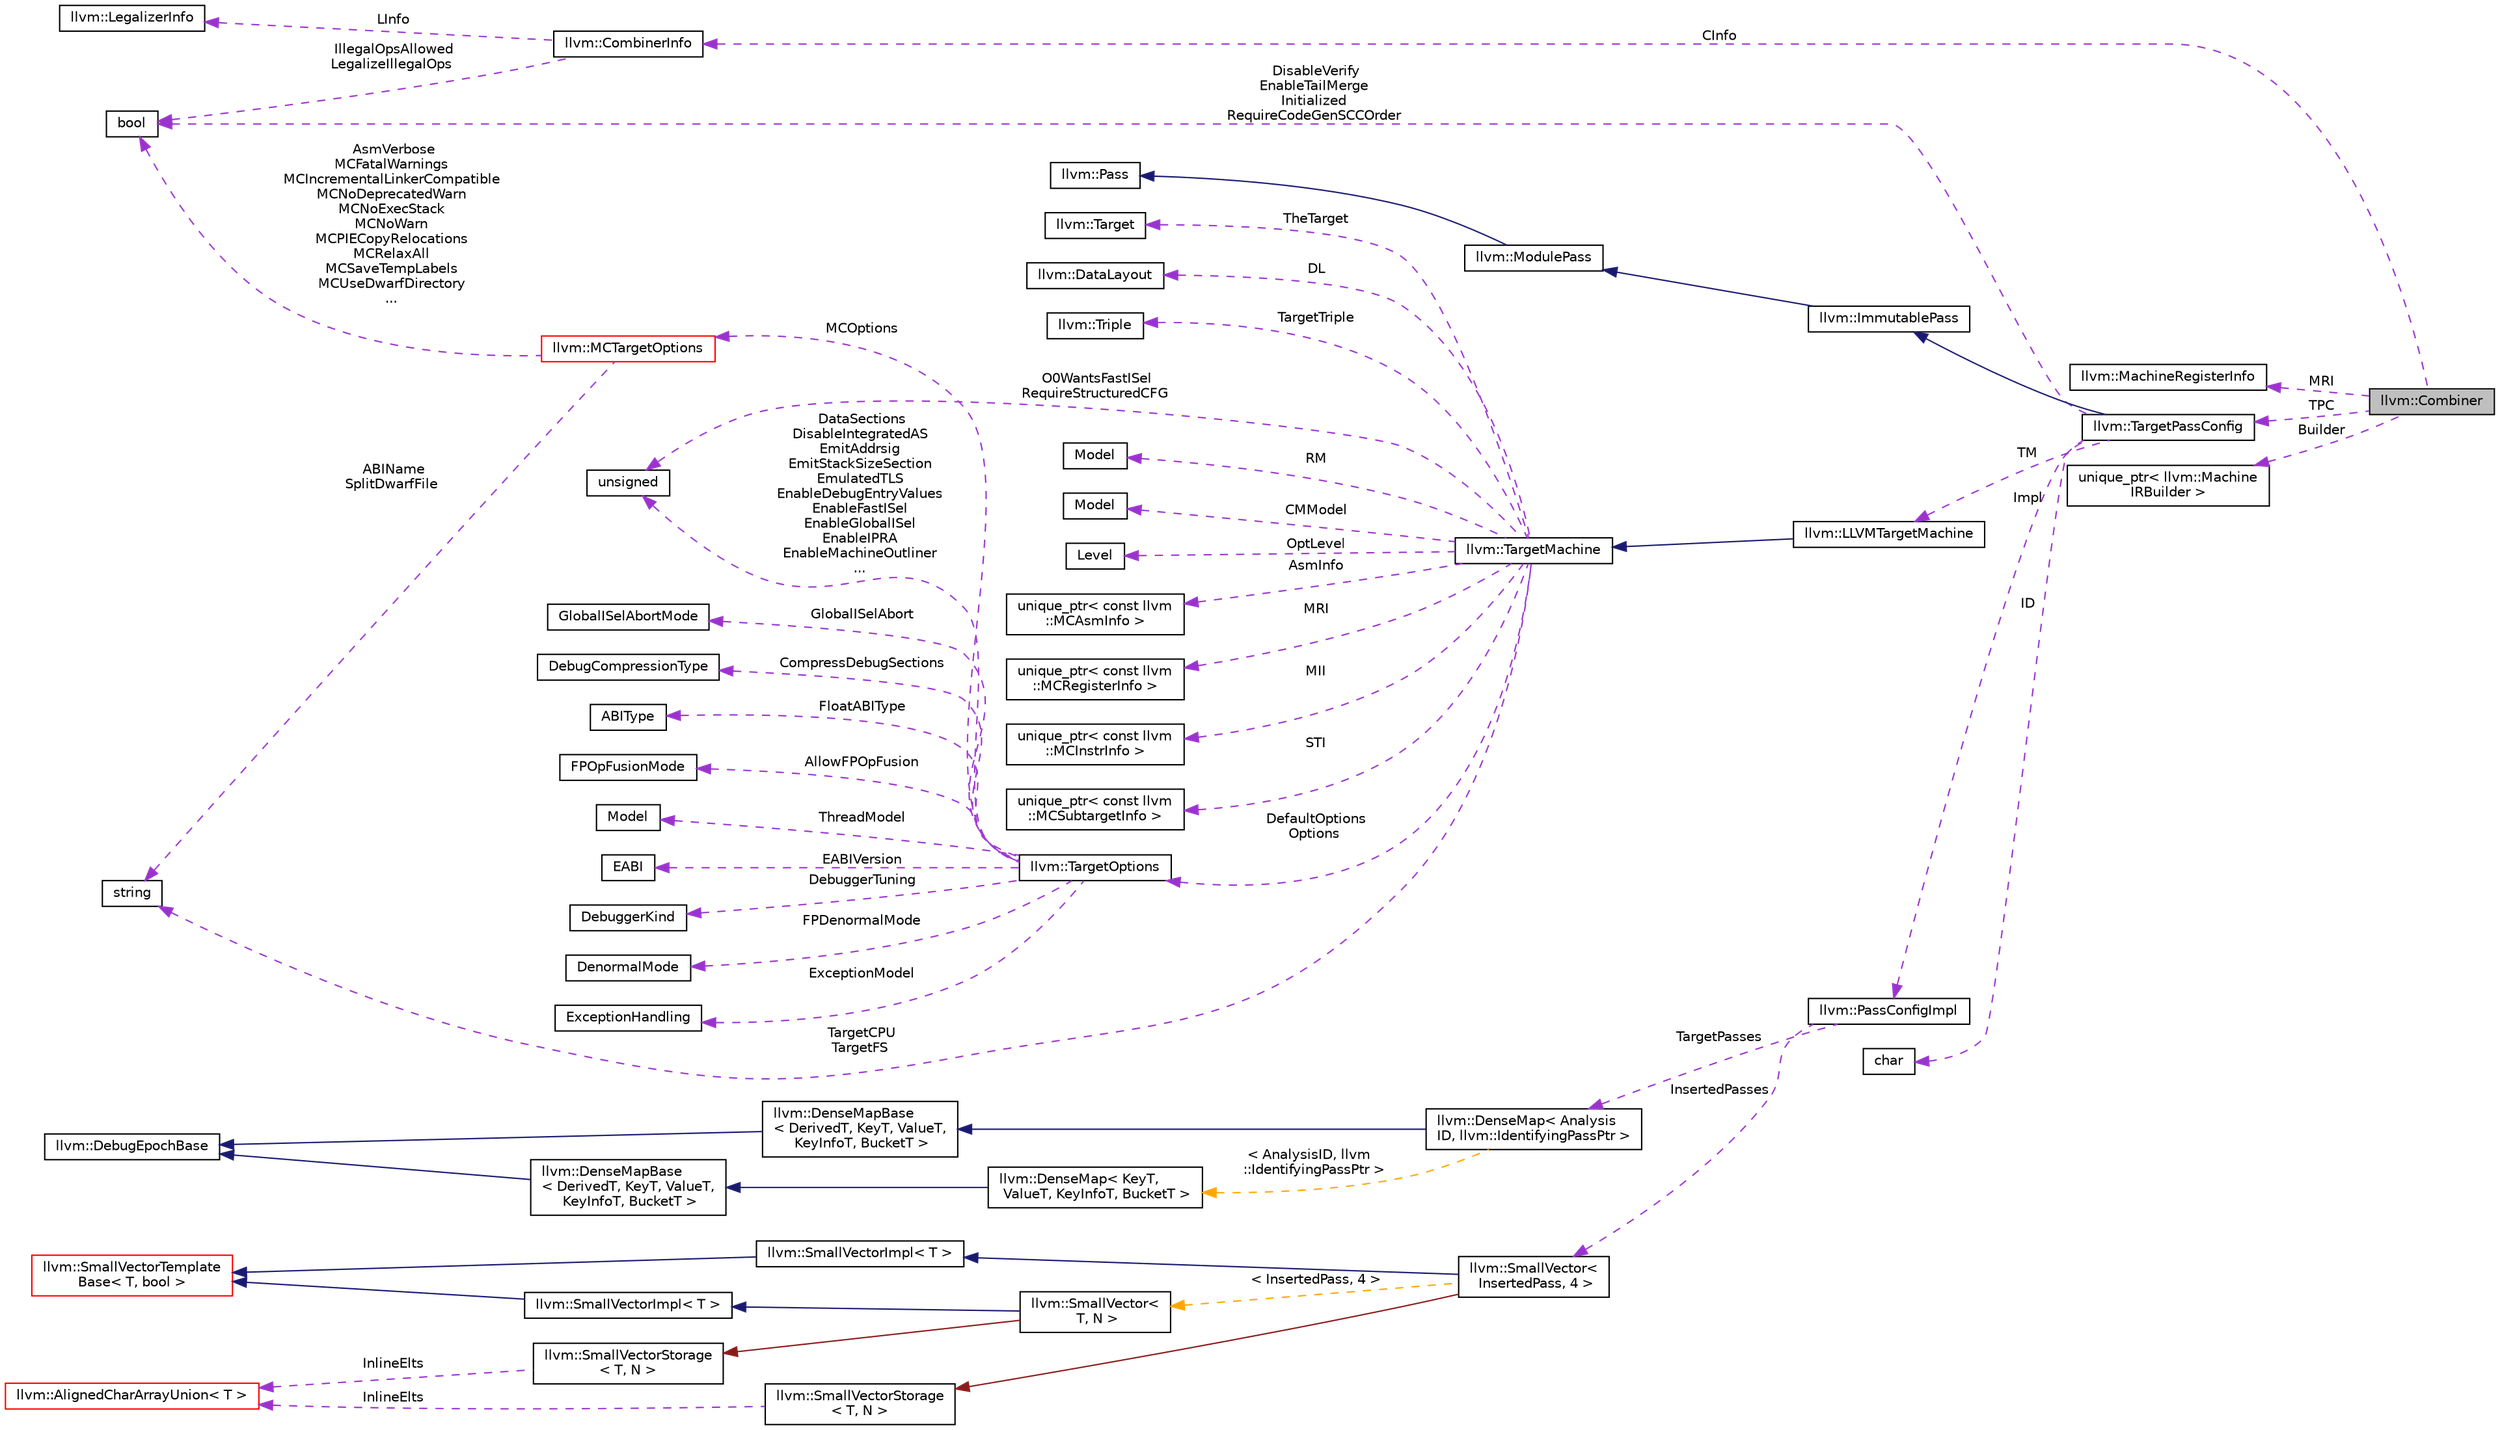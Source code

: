 digraph "llvm::Combiner"
{
 // LATEX_PDF_SIZE
  bgcolor="transparent";
  edge [fontname="Helvetica",fontsize="10",labelfontname="Helvetica",labelfontsize="10"];
  node [fontname="Helvetica",fontsize="10",shape="box"];
  rankdir="LR";
  Node1 [label="llvm::Combiner",height=0.2,width=0.4,color="black", fillcolor="grey75", style="filled", fontcolor="black",tooltip=" "];
  Node2 -> Node1 [dir="back",color="darkorchid3",fontsize="10",style="dashed",label=" CInfo" ,fontname="Helvetica"];
  Node2 [label="llvm::CombinerInfo",height=0.2,width=0.4,color="black",URL="$classllvm_1_1CombinerInfo.html",tooltip=" "];
  Node3 -> Node2 [dir="back",color="darkorchid3",fontsize="10",style="dashed",label=" IllegalOpsAllowed\nLegalizeIllegalOps" ,fontname="Helvetica"];
  Node3 [label="bool",height=0.2,width=0.4,color="black",URL="$classbool.html",tooltip=" "];
  Node4 -> Node2 [dir="back",color="darkorchid3",fontsize="10",style="dashed",label=" LInfo" ,fontname="Helvetica"];
  Node4 [label="llvm::LegalizerInfo",height=0.2,width=0.4,color="black",URL="$classllvm_1_1LegalizerInfo.html",tooltip=" "];
  Node5 -> Node1 [dir="back",color="darkorchid3",fontsize="10",style="dashed",label=" MRI" ,fontname="Helvetica"];
  Node5 [label="llvm::MachineRegisterInfo",height=0.2,width=0.4,color="black",URL="$classllvm_1_1MachineRegisterInfo.html",tooltip="MachineRegisterInfo - Keep track of information for virtual and physical registers,..."];
  Node6 -> Node1 [dir="back",color="darkorchid3",fontsize="10",style="dashed",label=" TPC" ,fontname="Helvetica"];
  Node6 [label="llvm::TargetPassConfig",height=0.2,width=0.4,color="black",URL="$classllvm_1_1TargetPassConfig.html",tooltip="Target-Independent Code Generator Pass Configuration Options."];
  Node7 -> Node6 [dir="back",color="midnightblue",fontsize="10",style="solid",fontname="Helvetica"];
  Node7 [label="llvm::ImmutablePass",height=0.2,width=0.4,color="black",URL="$classllvm_1_1ImmutablePass.html",tooltip="ImmutablePass class - This class is used to provide information that does not need to be run."];
  Node8 -> Node7 [dir="back",color="midnightblue",fontsize="10",style="solid",fontname="Helvetica"];
  Node8 [label="llvm::ModulePass",height=0.2,width=0.4,color="black",URL="$classllvm_1_1ModulePass.html",tooltip="ModulePass class - This class is used to implement unstructured interprocedural optimizations and ana..."];
  Node9 -> Node8 [dir="back",color="midnightblue",fontsize="10",style="solid",fontname="Helvetica"];
  Node9 [label="llvm::Pass",height=0.2,width=0.4,color="black",URL="$classllvm_1_1Pass.html",tooltip="Pass interface - Implemented by all 'passes'."];
  Node10 -> Node6 [dir="back",color="darkorchid3",fontsize="10",style="dashed",label=" TM" ,fontname="Helvetica"];
  Node10 [label="llvm::LLVMTargetMachine",height=0.2,width=0.4,color="black",URL="$classllvm_1_1LLVMTargetMachine.html",tooltip="This class describes a target machine that is implemented with the LLVM target-independent code gener..."];
  Node11 -> Node10 [dir="back",color="midnightblue",fontsize="10",style="solid",fontname="Helvetica"];
  Node11 [label="llvm::TargetMachine",height=0.2,width=0.4,color="black",URL="$classllvm_1_1TargetMachine.html",tooltip="Primary interface to the complete machine description for the target machine."];
  Node12 -> Node11 [dir="back",color="darkorchid3",fontsize="10",style="dashed",label=" TheTarget" ,fontname="Helvetica"];
  Node12 [label="llvm::Target",height=0.2,width=0.4,color="black",URL="$classllvm_1_1Target.html",tooltip="Target - Wrapper for Target specific information."];
  Node13 -> Node11 [dir="back",color="darkorchid3",fontsize="10",style="dashed",label=" DL" ,fontname="Helvetica"];
  Node13 [label="llvm::DataLayout",height=0.2,width=0.4,color="black",URL="$classllvm_1_1DataLayout.html",tooltip="A parsed version of the target data layout string in and methods for querying it."];
  Node14 -> Node11 [dir="back",color="darkorchid3",fontsize="10",style="dashed",label=" TargetTriple" ,fontname="Helvetica"];
  Node14 [label="llvm::Triple",height=0.2,width=0.4,color="black",URL="$classllvm_1_1Triple.html",tooltip="Triple - Helper class for working with autoconf configuration names."];
  Node15 -> Node11 [dir="back",color="darkorchid3",fontsize="10",style="dashed",label=" TargetCPU\nTargetFS" ,fontname="Helvetica"];
  Node15 [label="string",height=0.2,width=0.4,color="black",tooltip=" "];
  Node16 -> Node11 [dir="back",color="darkorchid3",fontsize="10",style="dashed",label=" RM" ,fontname="Helvetica"];
  Node16 [label="Model",height=0.2,width=0.4,color="black",tooltip=" "];
  Node17 -> Node11 [dir="back",color="darkorchid3",fontsize="10",style="dashed",label=" CMModel" ,fontname="Helvetica"];
  Node17 [label="Model",height=0.2,width=0.4,color="black",tooltip=" "];
  Node18 -> Node11 [dir="back",color="darkorchid3",fontsize="10",style="dashed",label=" OptLevel" ,fontname="Helvetica"];
  Node18 [label="Level",height=0.2,width=0.4,color="black",tooltip=" "];
  Node19 -> Node11 [dir="back",color="darkorchid3",fontsize="10",style="dashed",label=" AsmInfo" ,fontname="Helvetica"];
  Node19 [label="unique_ptr\< const llvm\l::MCAsmInfo \>",height=0.2,width=0.4,color="black",tooltip=" "];
  Node20 -> Node11 [dir="back",color="darkorchid3",fontsize="10",style="dashed",label=" MRI" ,fontname="Helvetica"];
  Node20 [label="unique_ptr\< const llvm\l::MCRegisterInfo \>",height=0.2,width=0.4,color="black",tooltip=" "];
  Node21 -> Node11 [dir="back",color="darkorchid3",fontsize="10",style="dashed",label=" MII" ,fontname="Helvetica"];
  Node21 [label="unique_ptr\< const llvm\l::MCInstrInfo \>",height=0.2,width=0.4,color="black",tooltip=" "];
  Node22 -> Node11 [dir="back",color="darkorchid3",fontsize="10",style="dashed",label=" STI" ,fontname="Helvetica"];
  Node22 [label="unique_ptr\< const llvm\l::MCSubtargetInfo \>",height=0.2,width=0.4,color="black",tooltip=" "];
  Node23 -> Node11 [dir="back",color="darkorchid3",fontsize="10",style="dashed",label=" O0WantsFastISel\nRequireStructuredCFG" ,fontname="Helvetica"];
  Node23 [label="unsigned",height=0.2,width=0.4,color="black",URL="$classunsigned.html",tooltip=" "];
  Node24 -> Node11 [dir="back",color="darkorchid3",fontsize="10",style="dashed",label=" DefaultOptions\nOptions" ,fontname="Helvetica"];
  Node24 [label="llvm::TargetOptions",height=0.2,width=0.4,color="black",URL="$classllvm_1_1TargetOptions.html",tooltip=" "];
  Node23 -> Node24 [dir="back",color="darkorchid3",fontsize="10",style="dashed",label=" DataSections\nDisableIntegratedAS\nEmitAddrsig\nEmitStackSizeSection\nEmulatedTLS\nEnableDebugEntryValues\nEnableFastISel\nEnableGlobalISel\nEnableIPRA\nEnableMachineOutliner\n..." ,fontname="Helvetica"];
  Node25 -> Node24 [dir="back",color="darkorchid3",fontsize="10",style="dashed",label=" GlobalISelAbort" ,fontname="Helvetica"];
  Node25 [label="GlobalISelAbortMode",height=0.2,width=0.4,color="black",tooltip=" "];
  Node26 -> Node24 [dir="back",color="darkorchid3",fontsize="10",style="dashed",label=" CompressDebugSections" ,fontname="Helvetica"];
  Node26 [label="DebugCompressionType",height=0.2,width=0.4,color="black",tooltip=" "];
  Node27 -> Node24 [dir="back",color="darkorchid3",fontsize="10",style="dashed",label=" FloatABIType" ,fontname="Helvetica"];
  Node27 [label="ABIType",height=0.2,width=0.4,color="black",tooltip=" "];
  Node28 -> Node24 [dir="back",color="darkorchid3",fontsize="10",style="dashed",label=" AllowFPOpFusion" ,fontname="Helvetica"];
  Node28 [label="FPOpFusionMode",height=0.2,width=0.4,color="black",tooltip=" "];
  Node29 -> Node24 [dir="back",color="darkorchid3",fontsize="10",style="dashed",label=" ThreadModel" ,fontname="Helvetica"];
  Node29 [label="Model",height=0.2,width=0.4,color="black",tooltip=" "];
  Node30 -> Node24 [dir="back",color="darkorchid3",fontsize="10",style="dashed",label=" EABIVersion" ,fontname="Helvetica"];
  Node30 [label="EABI",height=0.2,width=0.4,color="black",tooltip=" "];
  Node31 -> Node24 [dir="back",color="darkorchid3",fontsize="10",style="dashed",label=" DebuggerTuning" ,fontname="Helvetica"];
  Node31 [label="DebuggerKind",height=0.2,width=0.4,color="black",tooltip=" "];
  Node32 -> Node24 [dir="back",color="darkorchid3",fontsize="10",style="dashed",label=" FPDenormalMode" ,fontname="Helvetica"];
  Node32 [label="DenormalMode",height=0.2,width=0.4,color="black",tooltip=" "];
  Node33 -> Node24 [dir="back",color="darkorchid3",fontsize="10",style="dashed",label=" ExceptionModel" ,fontname="Helvetica"];
  Node33 [label="ExceptionHandling",height=0.2,width=0.4,color="black",tooltip=" "];
  Node34 -> Node24 [dir="back",color="darkorchid3",fontsize="10",style="dashed",label=" MCOptions" ,fontname="Helvetica"];
  Node34 [label="llvm::MCTargetOptions",height=0.2,width=0.4,color="red",URL="$classllvm_1_1MCTargetOptions.html",tooltip=" "];
  Node3 -> Node34 [dir="back",color="darkorchid3",fontsize="10",style="dashed",label=" AsmVerbose\nMCFatalWarnings\nMCIncrementalLinkerCompatible\nMCNoDeprecatedWarn\nMCNoExecStack\nMCNoWarn\nMCPIECopyRelocations\nMCRelaxAll\nMCSaveTempLabels\nMCUseDwarfDirectory\n..." ,fontname="Helvetica"];
  Node15 -> Node34 [dir="back",color="darkorchid3",fontsize="10",style="dashed",label=" ABIName\nSplitDwarfFile" ,fontname="Helvetica"];
  Node37 -> Node6 [dir="back",color="darkorchid3",fontsize="10",style="dashed",label=" Impl" ,fontname="Helvetica"];
  Node37 [label="llvm::PassConfigImpl",height=0.2,width=0.4,color="black",URL="$classllvm_1_1PassConfigImpl.html",tooltip=" "];
  Node38 -> Node37 [dir="back",color="darkorchid3",fontsize="10",style="dashed",label=" TargetPasses" ,fontname="Helvetica"];
  Node38 [label="llvm::DenseMap\< Analysis\lID, llvm::IdentifyingPassPtr \>",height=0.2,width=0.4,color="black",URL="$classllvm_1_1DenseMap.html",tooltip=" "];
  Node39 -> Node38 [dir="back",color="midnightblue",fontsize="10",style="solid",fontname="Helvetica"];
  Node39 [label="llvm::DenseMapBase\l\< DerivedT, KeyT, ValueT,\l KeyInfoT, BucketT \>",height=0.2,width=0.4,color="black",URL="$classllvm_1_1DenseMapBase.html",tooltip=" "];
  Node40 -> Node39 [dir="back",color="midnightblue",fontsize="10",style="solid",fontname="Helvetica"];
  Node40 [label="llvm::DebugEpochBase",height=0.2,width=0.4,color="black",URL="$classllvm_1_1DebugEpochBase.html",tooltip=" "];
  Node41 -> Node38 [dir="back",color="orange",fontsize="10",style="dashed",label=" \< AnalysisID, llvm\l::IdentifyingPassPtr \>" ,fontname="Helvetica"];
  Node41 [label="llvm::DenseMap\< KeyT,\l ValueT, KeyInfoT, BucketT \>",height=0.2,width=0.4,color="black",URL="$classllvm_1_1DenseMap.html",tooltip=" "];
  Node42 -> Node41 [dir="back",color="midnightblue",fontsize="10",style="solid",fontname="Helvetica"];
  Node42 [label="llvm::DenseMapBase\l\< DerivedT, KeyT, ValueT,\l KeyInfoT, BucketT \>",height=0.2,width=0.4,color="black",URL="$classllvm_1_1DenseMapBase.html",tooltip=" "];
  Node40 -> Node42 [dir="back",color="midnightblue",fontsize="10",style="solid",fontname="Helvetica"];
  Node43 -> Node37 [dir="back",color="darkorchid3",fontsize="10",style="dashed",label=" InsertedPasses" ,fontname="Helvetica"];
  Node43 [label="llvm::SmallVector\<\l InsertedPass, 4 \>",height=0.2,width=0.4,color="black",URL="$classllvm_1_1SmallVector.html",tooltip=" "];
  Node44 -> Node43 [dir="back",color="midnightblue",fontsize="10",style="solid",fontname="Helvetica"];
  Node44 [label="llvm::SmallVectorImpl\< T \>",height=0.2,width=0.4,color="black",URL="$classllvm_1_1SmallVectorImpl.html",tooltip="This class consists of common code factored out of the SmallVector class to reduce code duplication b..."];
  Node45 -> Node44 [dir="back",color="midnightblue",fontsize="10",style="solid",fontname="Helvetica"];
  Node45 [label="llvm::SmallVectorTemplate\lBase\< T, bool \>",height=0.2,width=0.4,color="red",URL="$classllvm_1_1SmallVectorTemplateBase.html",tooltip="SmallVectorTemplateBase<TriviallyCopyable = false> - This is where we put method implementations that..."];
  Node49 -> Node43 [dir="back",color="firebrick4",fontsize="10",style="solid",fontname="Helvetica"];
  Node49 [label="llvm::SmallVectorStorage\l\< T, N \>",height=0.2,width=0.4,color="black",URL="$structllvm_1_1SmallVectorStorage.html",tooltip="Storage for the SmallVector elements."];
  Node50 -> Node49 [dir="back",color="darkorchid3",fontsize="10",style="dashed",label=" InlineElts" ,fontname="Helvetica"];
  Node50 [label="llvm::AlignedCharArrayUnion\< T \>",height=0.2,width=0.4,color="red",URL="$structllvm_1_1AlignedCharArrayUnion.html",tooltip=" "];
  Node55 -> Node43 [dir="back",color="orange",fontsize="10",style="dashed",label=" \< InsertedPass, 4 \>" ,fontname="Helvetica"];
  Node55 [label="llvm::SmallVector\<\l T, N \>",height=0.2,width=0.4,color="black",URL="$classllvm_1_1SmallVector.html",tooltip="This is a 'vector' (really, a variable-sized array), optimized for the case when the array is small."];
  Node56 -> Node55 [dir="back",color="midnightblue",fontsize="10",style="solid",fontname="Helvetica"];
  Node56 [label="llvm::SmallVectorImpl\< T \>",height=0.2,width=0.4,color="black",URL="$classllvm_1_1SmallVectorImpl.html",tooltip="This class consists of common code factored out of the SmallVector class to reduce code duplication b..."];
  Node45 -> Node56 [dir="back",color="midnightblue",fontsize="10",style="solid",fontname="Helvetica"];
  Node57 -> Node55 [dir="back",color="firebrick4",fontsize="10",style="solid",fontname="Helvetica"];
  Node57 [label="llvm::SmallVectorStorage\l\< T, N \>",height=0.2,width=0.4,color="black",URL="$structllvm_1_1SmallVectorStorage.html",tooltip="Storage for the SmallVector elements."];
  Node50 -> Node57 [dir="back",color="darkorchid3",fontsize="10",style="dashed",label=" InlineElts" ,fontname="Helvetica"];
  Node3 -> Node6 [dir="back",color="darkorchid3",fontsize="10",style="dashed",label=" DisableVerify\nEnableTailMerge\nInitialized\nRequireCodeGenSCCOrder" ,fontname="Helvetica"];
  Node52 -> Node6 [dir="back",color="darkorchid3",fontsize="10",style="dashed",label=" ID" ,fontname="Helvetica"];
  Node52 [label="char",height=0.2,width=0.4,color="black",URL="$classchar.html",tooltip=" "];
  Node58 -> Node1 [dir="back",color="darkorchid3",fontsize="10",style="dashed",label=" Builder" ,fontname="Helvetica"];
  Node58 [label="unique_ptr\< llvm::Machine\lIRBuilder \>",height=0.2,width=0.4,color="black",tooltip=" "];
}
